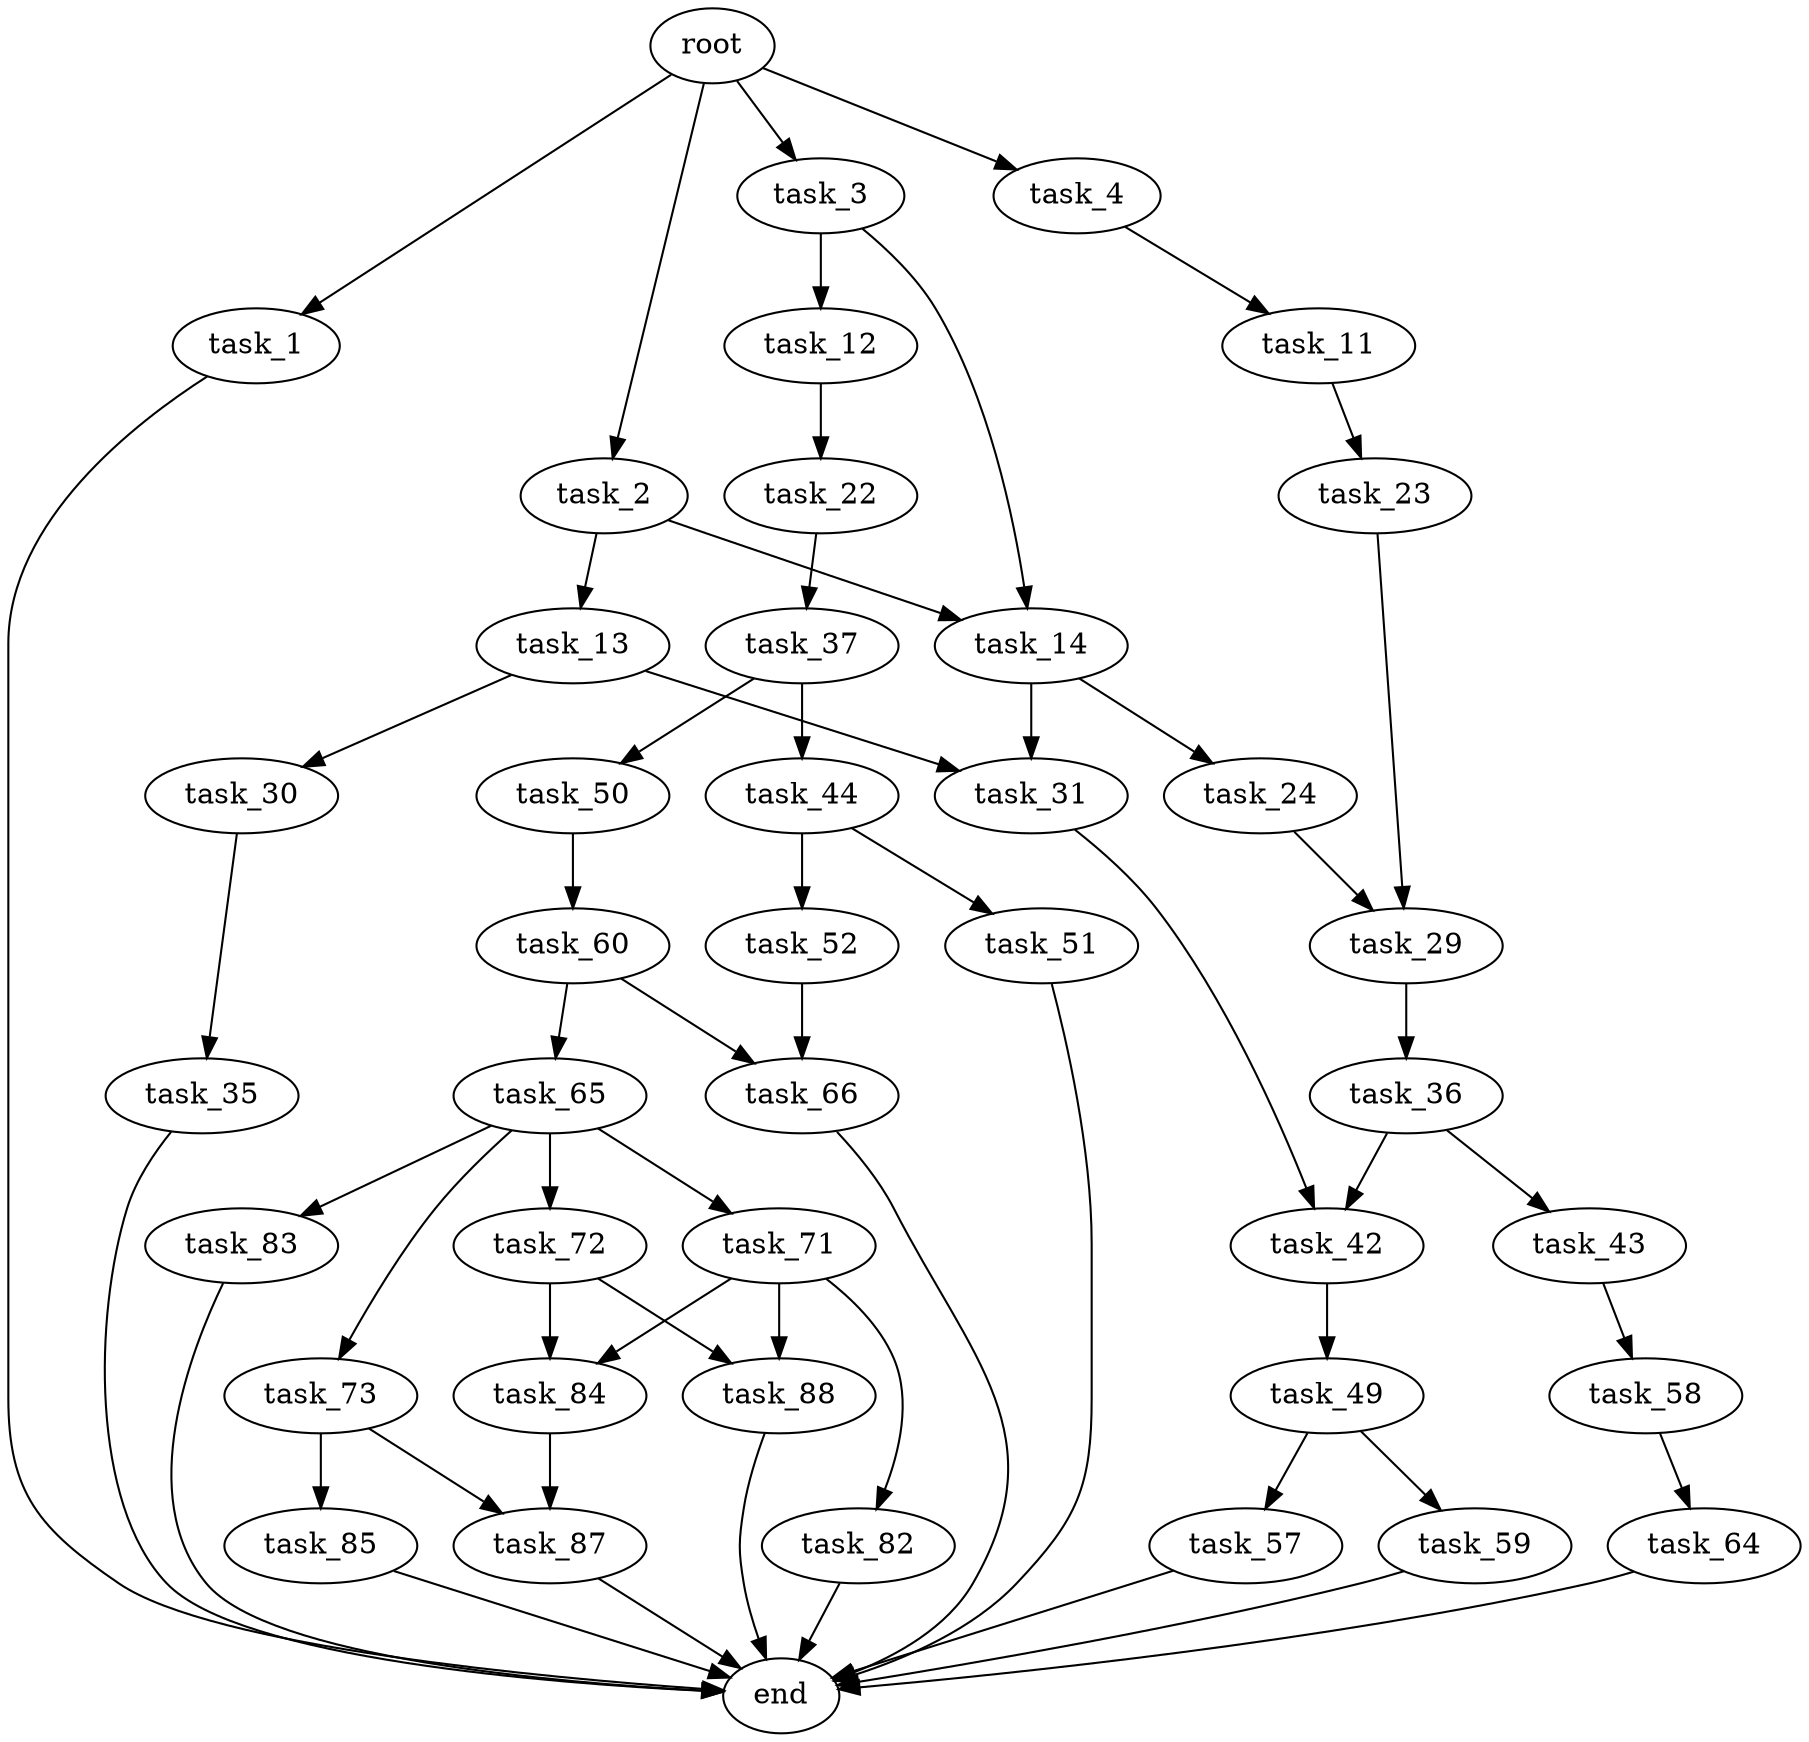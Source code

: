 digraph G {
  root [size="0.000000"];
  task_1 [size="689700584437.000000"];
  task_2 [size="3061245608.000000"];
  task_3 [size="1073741824000.000000"];
  task_4 [size="35465887900.000000"];
  task_11 [size="549755813888.000000"];
  task_12 [size="274307450920.000000"];
  task_13 [size="1103930069.000000"];
  task_14 [size="549755813888.000000"];
  task_22 [size="68719476736.000000"];
  task_23 [size="68719476736.000000"];
  task_24 [size="586898101152.000000"];
  task_29 [size="5070409552.000000"];
  task_30 [size="231928233984.000000"];
  task_31 [size="10504375480.000000"];
  task_35 [size="1079858561.000000"];
  task_36 [size="10260636999.000000"];
  task_37 [size="829643362906.000000"];
  task_42 [size="201226285095.000000"];
  task_43 [size="219745396218.000000"];
  task_44 [size="7522042521.000000"];
  task_49 [size="20622936191.000000"];
  task_50 [size="754020893400.000000"];
  task_51 [size="368293445632.000000"];
  task_52 [size="28991029248.000000"];
  task_57 [size="38125485994.000000"];
  task_58 [size="21543689100.000000"];
  task_59 [size="396250224235.000000"];
  task_60 [size="28991029248.000000"];
  task_64 [size="2048684360.000000"];
  task_65 [size="571505870031.000000"];
  task_66 [size="45401225887.000000"];
  task_71 [size="134217728000.000000"];
  task_72 [size="68719476736.000000"];
  task_73 [size="8206197117.000000"];
  task_82 [size="16704750690.000000"];
  task_83 [size="1073741824000.000000"];
  task_84 [size="68719476736.000000"];
  task_85 [size="8589934592.000000"];
  task_87 [size="404845767441.000000"];
  task_88 [size="6140593007.000000"];
  end [size="0.000000"];

  root -> task_1 [size="1.000000"];
  root -> task_2 [size="1.000000"];
  root -> task_3 [size="1.000000"];
  root -> task_4 [size="1.000000"];
  task_1 -> end [size="1.000000"];
  task_2 -> task_13 [size="75497472.000000"];
  task_2 -> task_14 [size="75497472.000000"];
  task_3 -> task_12 [size="838860800.000000"];
  task_3 -> task_14 [size="838860800.000000"];
  task_4 -> task_11 [size="679477248.000000"];
  task_11 -> task_23 [size="536870912.000000"];
  task_12 -> task_22 [size="679477248.000000"];
  task_13 -> task_30 [size="33554432.000000"];
  task_13 -> task_31 [size="33554432.000000"];
  task_14 -> task_24 [size="536870912.000000"];
  task_14 -> task_31 [size="536870912.000000"];
  task_22 -> task_37 [size="134217728.000000"];
  task_23 -> task_29 [size="134217728.000000"];
  task_24 -> task_29 [size="838860800.000000"];
  task_29 -> task_36 [size="536870912.000000"];
  task_30 -> task_35 [size="301989888.000000"];
  task_31 -> task_42 [size="301989888.000000"];
  task_35 -> end [size="1.000000"];
  task_36 -> task_42 [size="301989888.000000"];
  task_36 -> task_43 [size="301989888.000000"];
  task_37 -> task_44 [size="679477248.000000"];
  task_37 -> task_50 [size="679477248.000000"];
  task_42 -> task_49 [size="134217728.000000"];
  task_43 -> task_58 [size="536870912.000000"];
  task_44 -> task_51 [size="134217728.000000"];
  task_44 -> task_52 [size="134217728.000000"];
  task_49 -> task_57 [size="411041792.000000"];
  task_49 -> task_59 [size="411041792.000000"];
  task_50 -> task_60 [size="838860800.000000"];
  task_51 -> end [size="1.000000"];
  task_52 -> task_66 [size="75497472.000000"];
  task_57 -> end [size="1.000000"];
  task_58 -> task_64 [size="411041792.000000"];
  task_59 -> end [size="1.000000"];
  task_60 -> task_65 [size="75497472.000000"];
  task_60 -> task_66 [size="75497472.000000"];
  task_64 -> end [size="1.000000"];
  task_65 -> task_71 [size="679477248.000000"];
  task_65 -> task_72 [size="679477248.000000"];
  task_65 -> task_73 [size="679477248.000000"];
  task_65 -> task_83 [size="679477248.000000"];
  task_66 -> end [size="1.000000"];
  task_71 -> task_82 [size="209715200.000000"];
  task_71 -> task_84 [size="209715200.000000"];
  task_71 -> task_88 [size="209715200.000000"];
  task_72 -> task_84 [size="134217728.000000"];
  task_72 -> task_88 [size="134217728.000000"];
  task_73 -> task_85 [size="536870912.000000"];
  task_73 -> task_87 [size="536870912.000000"];
  task_82 -> end [size="1.000000"];
  task_83 -> end [size="1.000000"];
  task_84 -> task_87 [size="134217728.000000"];
  task_85 -> end [size="1.000000"];
  task_87 -> end [size="1.000000"];
  task_88 -> end [size="1.000000"];
}

